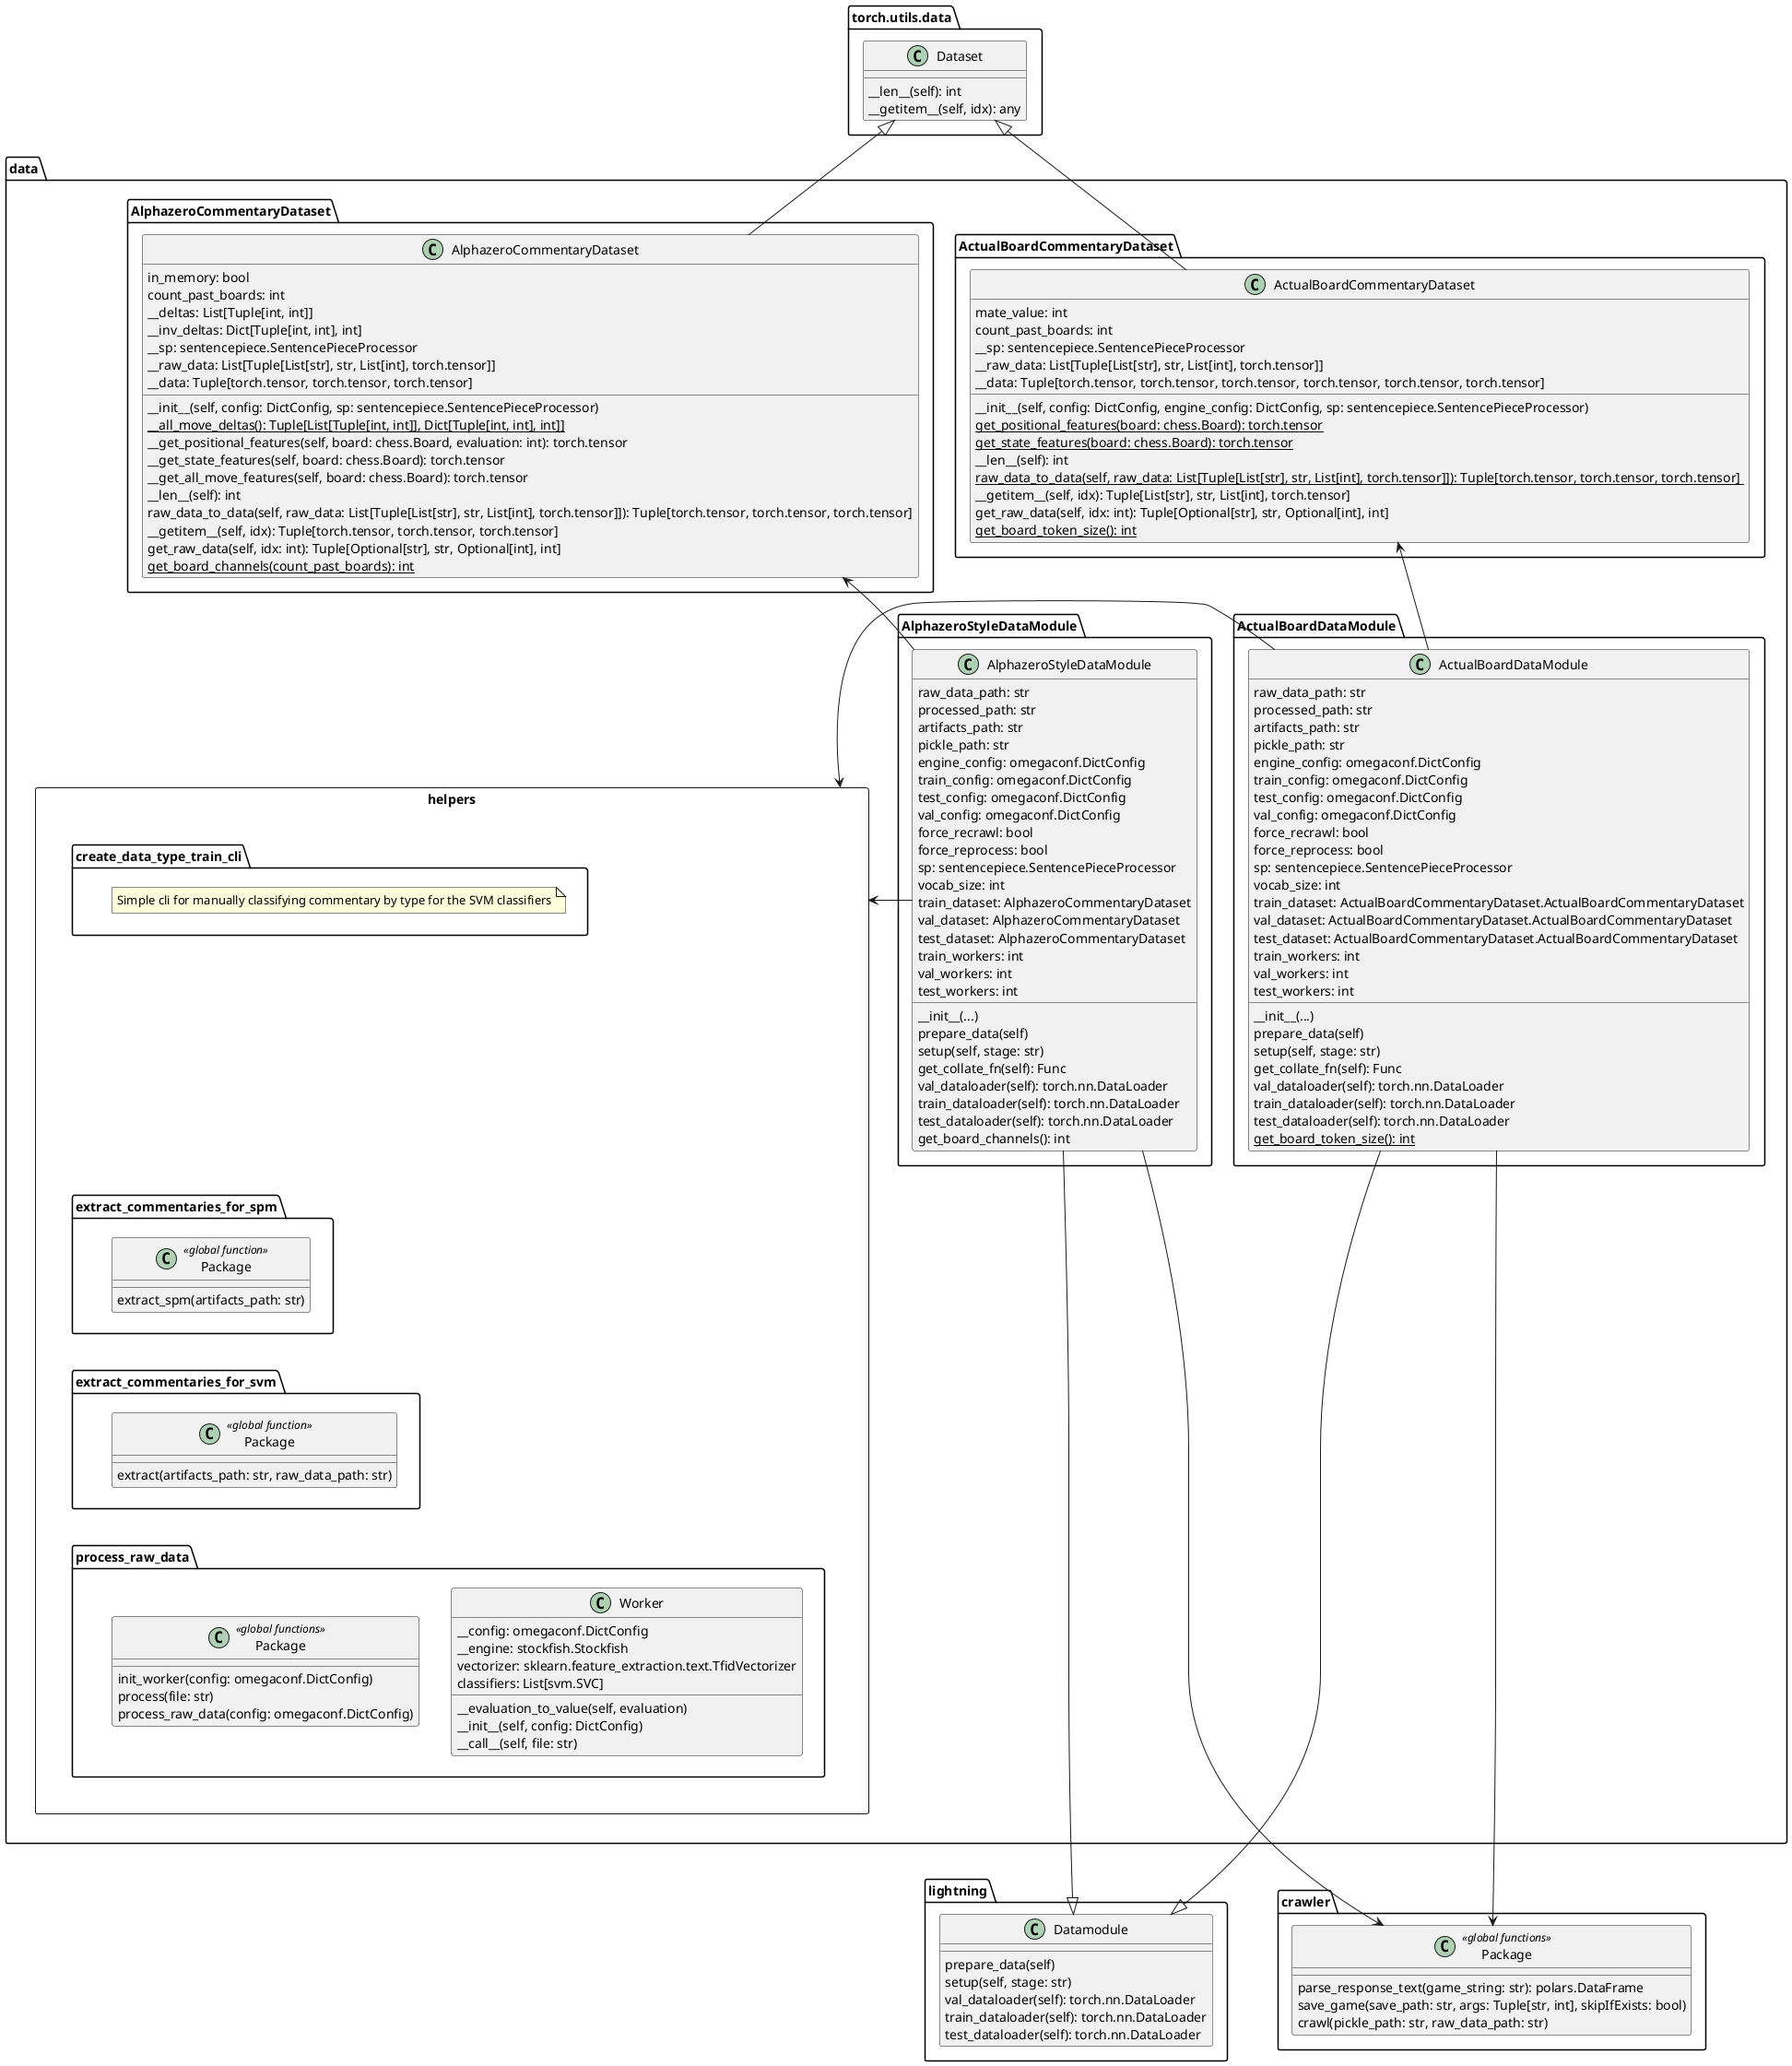 @startuml 
!pragma useIntermediatePackages false

class torch.utils.data.Dataset {

  __len__(self): int
  __getitem__(self, idx): any
}

class lightning.Datamodule {
  prepare_data(self) 
  setup(self, stage: str)
  val_dataloader(self): torch.nn.DataLoader
  train_dataloader(self): torch.nn.DataLoader
  test_dataloader(self): torch.nn.DataLoader
}

package data {
  class ActualBoardCommentaryDataset.ActualBoardCommentaryDataset {
    mate_value: int 
    count_past_boards: int 
    __sp: sentencepiece.SentencePieceProcessor
    __raw_data: List[Tuple[List[str], str, List[int], torch.tensor]] 
    __data: Tuple[torch.tensor, torch.tensor, torch.tensor, torch.tensor, torch.tensor, torch.tensor]

    __init__(self, config: DictConfig, engine_config: DictConfig, sp: sentencepiece.SentencePieceProcessor)
    <u>get_positional_features(board: chess.Board): torch.tensor</u>
    <u>get_state_features(board: chess.Board): torch.tensor</u>
    __len__(self): int
    <u>raw_data_to_data(self, raw_data: List[Tuple[List[str], str, List[int], torch.tensor]]): Tuple[torch.tensor, torch.tensor, torch.tensor] </u>
     __getitem__(self, idx): Tuple[List[str], str, List[int], torch.tensor] 
     get_raw_data(self, idx: int): Tuple[Optional[str], str, Optional[int], int]
    <u>get_board_token_size(): int</u>
  }

  class ActualBoardDataModule.ActualBoardDataModule {
    raw_data_path: str
    processed_path: str
    artifacts_path: str
    pickle_path: str
    engine_config: omegaconf.DictConfig
    train_config: omegaconf.DictConfig
    test_config: omegaconf.DictConfig
    val_config: omegaconf.DictConfig
    force_recrawl: bool
    force_reprocess: bool
    sp: sentencepiece.SentencePieceProcessor 
    vocab_size: int
    train_dataset: ActualBoardCommentaryDataset.ActualBoardCommentaryDataset 
    val_dataset: ActualBoardCommentaryDataset.ActualBoardCommentaryDataset 
    test_dataset: ActualBoardCommentaryDataset.ActualBoardCommentaryDataset 
    train_workers: int
    val_workers: int
    test_workers: int

    __init__(...)
    prepare_data(self) 
    setup(self, stage: str)
    get_collate_fn(self): Func
    val_dataloader(self): torch.nn.DataLoader
    train_dataloader(self): torch.nn.DataLoader
    test_dataloader(self): torch.nn.DataLoader
    <u>get_board_token_size(): int</u>
  }

  class AlphazeroCommentaryDataset.AlphazeroCommentaryDataset {
    in_memory: bool 
    count_past_boards: int 
    __deltas: List[Tuple[int, int]] 
    __inv_deltas: Dict[Tuple[int, int], int] 
    __sp: sentencepiece.SentencePieceProcessor
    __raw_data: List[Tuple[List[str], str, List[int], torch.tensor]] 
    __data: Tuple[torch.tensor, torch.tensor, torch.tensor]
   
    __init__(self, config: DictConfig, sp: sentencepiece.SentencePieceProcessor)
    <u>__all_move_deltas(): Tuple[List[Tuple[int, int]], Dict[Tuple[int, int], int]]</u>
    __get_positional_features(self, board: chess.Board, evaluation: int): torch.tensor
    __get_state_features(self, board: chess.Board): torch.tensor
    __get_all_move_features(self, board: chess.Board): torch.tensor
    __len__(self): int
    raw_data_to_data(self, raw_data: List[Tuple[List[str], str, List[int], torch.tensor]]): Tuple[torch.tensor, torch.tensor, torch.tensor] 
     __getitem__(self, idx): Tuple[torch.tensor, torch.tensor, torch.tensor]
     get_raw_data(self, idx: int): Tuple[Optional[str], str, Optional[int], int]
     <u>get_board_channels(count_past_boards): int</u>
  }

  class AlphazeroStyleDataModule.AlphazeroStyleDataModule {
    raw_data_path: str
    processed_path: str
    artifacts_path: str
    pickle_path: str
    engine_config: omegaconf.DictConfig
    train_config: omegaconf.DictConfig
    test_config: omegaconf.DictConfig
    val_config: omegaconf.DictConfig
    force_recrawl: bool
    force_reprocess: bool
    sp: sentencepiece.SentencePieceProcessor 
    vocab_size: int
    train_dataset: AlphazeroCommentaryDataset 
    val_dataset: AlphazeroCommentaryDataset 
    test_dataset: AlphazeroCommentaryDataset 
    train_workers: int
    val_workers: int
    test_workers: int

    __init__(...)
    prepare_data(self) 
    setup(self, stage: str)
    get_collate_fn(self): Func
    val_dataloader(self): torch.nn.DataLoader
    train_dataloader(self): torch.nn.DataLoader
    test_dataloader(self): torch.nn.DataLoader
    get_board_channels(): int
  }

  rectangle helpers {
    package create_data_type_train_cli {
      note "Simple cli for manually classifying commentary by type for the SVM classifiers" as N1
    }

    package extract_commentaries_for_spm {
      class Package<<global function>> {
        extract_spm(artifacts_path: str)
      }
    }

    package extract_commentaries_for_svm {
      class Package<<global function>> {
        extract(artifacts_path: str, raw_data_path: str)
      }
    }

    class process_raw_data.Worker {
      __config: omegaconf.DictConfig
      __engine: stockfish.Stockfish 
      vectorizer: sklearn.feature_extraction.text.TfidVectorizer 
      classifiers: List[svm.SVC] 

      __evaluation_to_value(self, evaluation)
      __init__(self, config: DictConfig)
      __call__(self, file: str)
    }

    class process_raw_data.Package<<global functions>> {
      init_worker(config: omegaconf.DictConfig)
        process(file: str)
        process_raw_data(config: omegaconf.DictConfig)
    }
  }

  AlphazeroCommentaryDataset.AlphazeroCommentaryDataset -up-|> torch.utils.data.Dataset
  ActualBoardCommentaryDataset.ActualBoardCommentaryDataset -up-|> torch.utils.data.Dataset

  ActualBoardDataModule.ActualBoardDataModule ------down|> lightning.Datamodule 
  AlphazeroStyleDataModule.AlphazeroStyleDataModule ------down|> lightning.Datamodule
  
  ActualBoardDataModule.ActualBoardDataModule -up-> ActualBoardCommentaryDataset.ActualBoardCommentaryDataset
  AlphazeroStyleDataModule.AlphazeroStyleDataModule -up-> AlphazeroCommentaryDataset.AlphazeroCommentaryDataset
  
  ActualBoardDataModule.ActualBoardDataModule -> helpers 
  AlphazeroStyleDataModule.AlphazeroStyleDataModule -> helpers
  
  create_data_type_train_cli --[hidden]> extract_commentaries_for_spm
  extract_commentaries_for_spm --[hidden]> extract_commentaries_for_svm
  extract_commentaries_for_svm --[hidden]> process_raw_data

}
  

package crawler {
  class Package<<global functions>> {
    parse_response_text(game_string: str): polars.DataFrame
    save_game(save_path: str, args: Tuple[str, int], skipIfExists: bool)
    crawl(pickle_path: str, raw_data_path: str)
  }
}


data.ActualBoardDataModule.ActualBoardDataModule -----down> crawler.Package
data.AlphazeroStyleDataModule.AlphazeroStyleDataModule ------down> crawler.Package

@enduml


